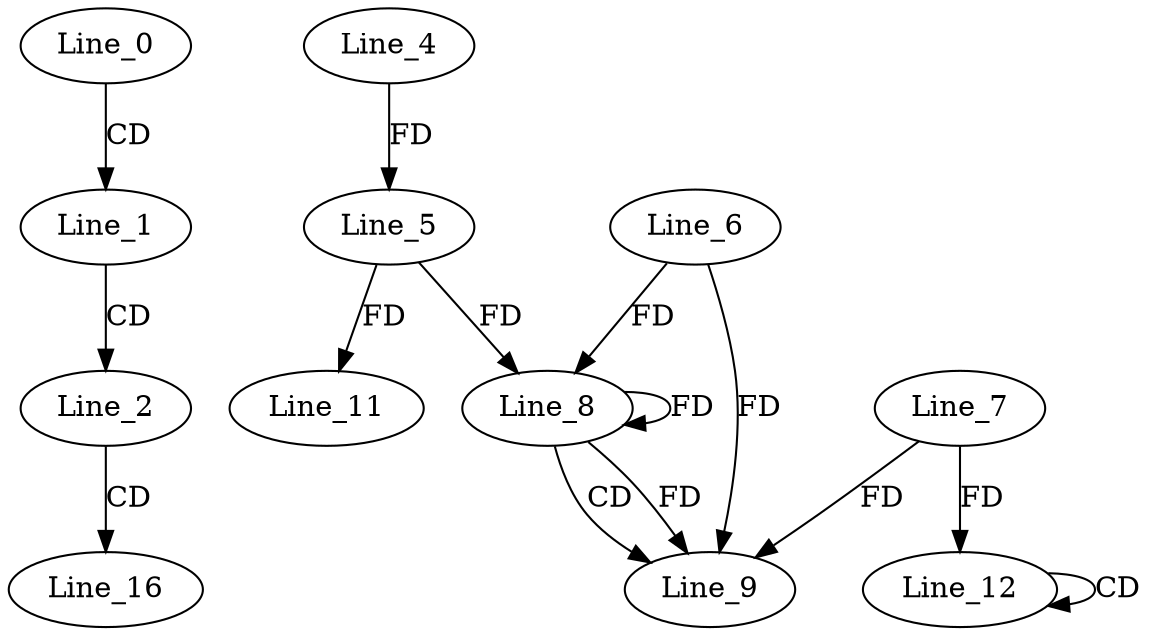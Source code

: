 digraph G {
  Line_0;
  Line_1;
  Line_2;
  Line_4;
  Line_5;
  Line_8;
  Line_6;
  Line_8;
  Line_5;
  Line_8;
  Line_9;
  Line_7;
  Line_11;
  Line_12;
  Line_12;
  Line_16;
  Line_0 -> Line_1 [ label="CD" ];
  Line_1 -> Line_2 [ label="CD" ];
  Line_4 -> Line_5 [ label="FD" ];
  Line_8 -> Line_8 [ label="FD" ];
  Line_6 -> Line_8 [ label="FD" ];
  Line_5 -> Line_8 [ label="FD" ];
  Line_8 -> Line_9 [ label="CD" ];
  Line_7 -> Line_9 [ label="FD" ];
  Line_8 -> Line_9 [ label="FD" ];
  Line_6 -> Line_9 [ label="FD" ];
  Line_5 -> Line_11 [ label="FD" ];
  Line_12 -> Line_12 [ label="CD" ];
  Line_7 -> Line_12 [ label="FD" ];
  Line_2 -> Line_16 [ label="CD" ];
}
